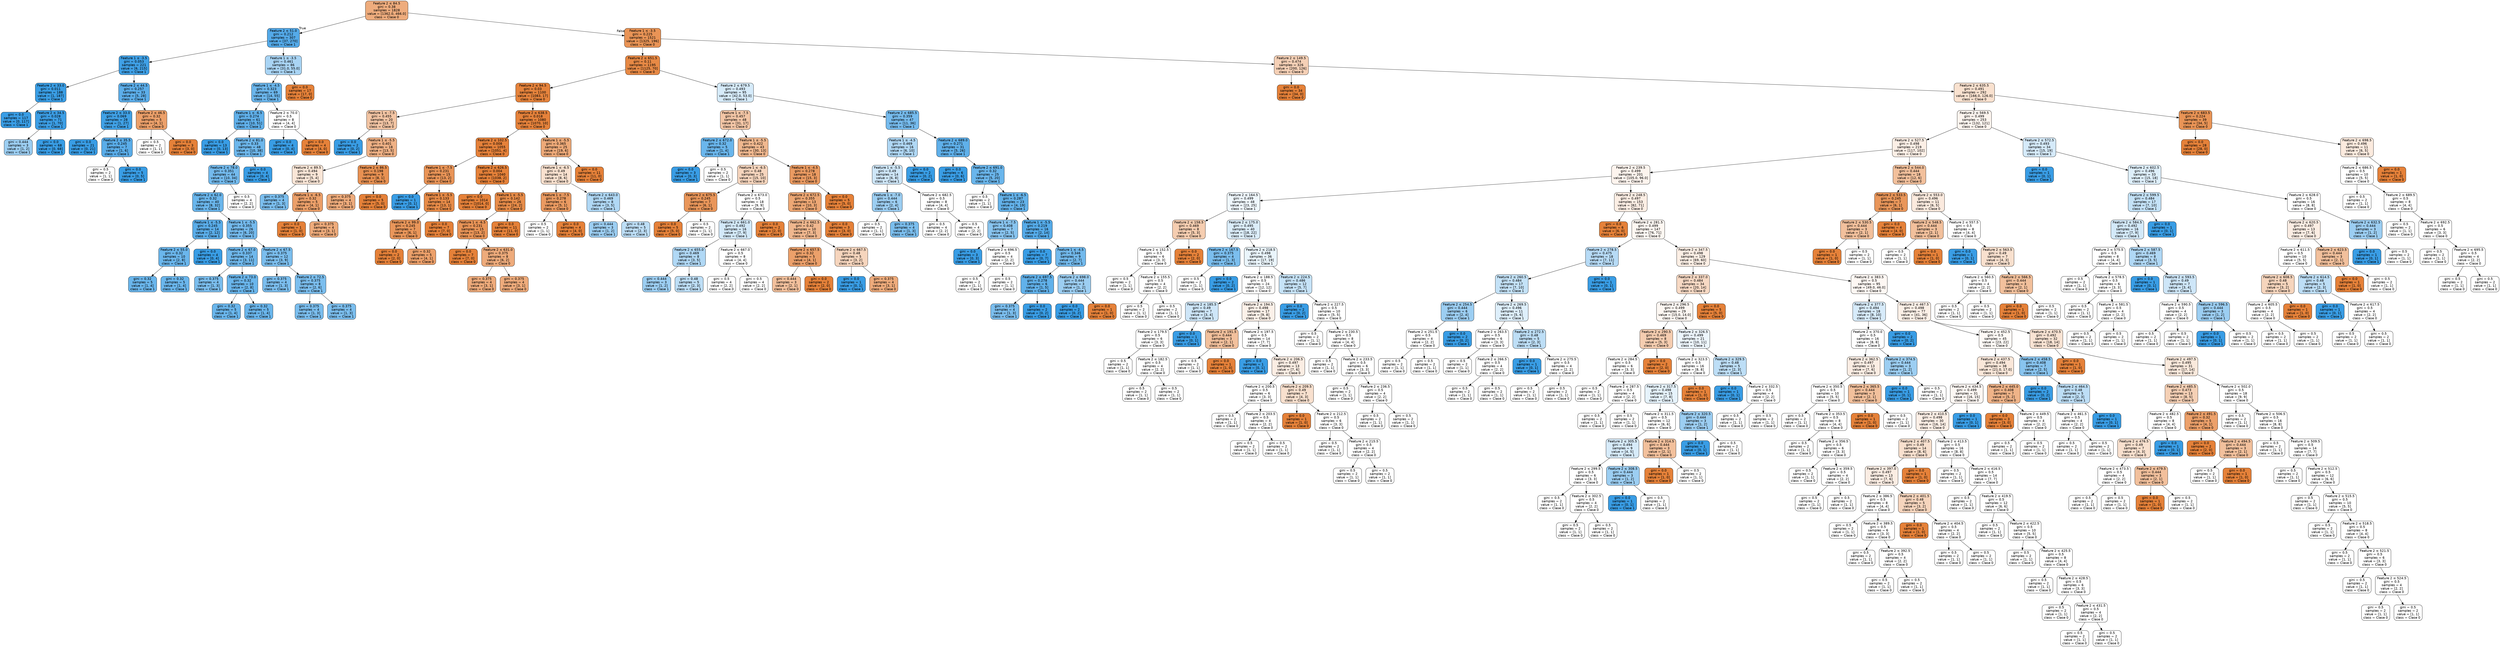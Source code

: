 digraph Tree {
node [shape=box, style="filled, rounded", color="black", fontname="helvetica"] ;
edge [fontname="helvetica"] ;
0 [label=<Feature 2 &le; 84.5<br/>gini = 0.38<br/>samples = 1828<br/>value = [1362.0, 466.0]<br/>class = Clase 0>, fillcolor="#eeac7d"] ;
1 [label=<Feature 2 &le; 51.0<br/>gini = 0.212<br/>samples = 307<br/>value = [37, 270]<br/>class = Clase 1>, fillcolor="#54aae9"] ;
0 -> 1 [labeldistance=2.5, labelangle=45, headlabel="True"] ;
2 [label=<Feature 1 &le; -3.5<br/>gini = 0.053<br/>samples = 221<br/>value = [6, 215]<br/>class = Clase 1>, fillcolor="#3fa0e6"] ;
1 -> 2 ;
3 [label=<Feature 2 &le; 33.0<br/>gini = 0.011<br/>samples = 188<br/>value = [1, 187]<br/>class = Clase 1>, fillcolor="#3a9ee5"] ;
2 -> 3 ;
4 [label=<gini = 0.0<br/>samples = 117<br/>value = [0, 117]<br/>class = Clase 1>, fillcolor="#399de5"] ;
3 -> 4 ;
5 [label=<Feature 2 &le; 34.5<br/>gini = 0.028<br/>samples = 71<br/>value = [1, 70]<br/>class = Clase 1>, fillcolor="#3c9ee5"] ;
3 -> 5 ;
6 [label=<gini = 0.444<br/>samples = 3<br/>value = [1, 2]<br/>class = Clase 1>, fillcolor="#9ccef2"] ;
5 -> 6 ;
7 [label=<gini = 0.0<br/>samples = 68<br/>value = [0, 68]<br/>class = Clase 1>, fillcolor="#399de5"] ;
5 -> 7 ;
8 [label=<Feature 2 &le; 44.5<br/>gini = 0.257<br/>samples = 33<br/>value = [5, 28]<br/>class = Clase 1>, fillcolor="#5caeea"] ;
2 -> 8 ;
9 [label=<Feature 2 &le; 33.0<br/>gini = 0.069<br/>samples = 28<br/>value = [1, 27]<br/>class = Clase 1>, fillcolor="#40a1e6"] ;
8 -> 9 ;
10 [label=<gini = 0.0<br/>samples = 21<br/>value = [0, 21]<br/>class = Clase 1>, fillcolor="#399de5"] ;
9 -> 10 ;
11 [label=<Feature 2 &le; 35.5<br/>gini = 0.245<br/>samples = 7<br/>value = [1, 6]<br/>class = Clase 1>, fillcolor="#5aade9"] ;
9 -> 11 ;
12 [label=<gini = 0.5<br/>samples = 2<br/>value = [1, 1]<br/>class = Clase 0>, fillcolor="#ffffff"] ;
11 -> 12 ;
13 [label=<gini = 0.0<br/>samples = 5<br/>value = [0, 5]<br/>class = Clase 1>, fillcolor="#399de5"] ;
11 -> 13 ;
14 [label=<Feature 2 &le; 46.5<br/>gini = 0.32<br/>samples = 5<br/>value = [4, 1]<br/>class = Clase 0>, fillcolor="#eca06a"] ;
8 -> 14 ;
15 [label=<gini = 0.5<br/>samples = 2<br/>value = [1, 1]<br/>class = Clase 0>, fillcolor="#ffffff"] ;
14 -> 15 ;
16 [label=<gini = 0.0<br/>samples = 3<br/>value = [3, 0]<br/>class = Clase 0>, fillcolor="#e58139"] ;
14 -> 16 ;
17 [label=<Feature 1 &le; -3.5<br/>gini = 0.461<br/>samples = 86<br/>value = [31.0, 55.0]<br/>class = Clase 1>, fillcolor="#a9d4f4"] ;
1 -> 17 ;
18 [label=<Feature 1 &le; -4.5<br/>gini = 0.323<br/>samples = 69<br/>value = [14, 55]<br/>class = Clase 1>, fillcolor="#6bb6ec"] ;
17 -> 18 ;
19 [label=<Feature 1 &le; -6.5<br/>gini = 0.274<br/>samples = 61<br/>value = [10, 51]<br/>class = Clase 1>, fillcolor="#60b0ea"] ;
18 -> 19 ;
20 [label=<gini = 0.0<br/>samples = 13<br/>value = [0, 13]<br/>class = Clase 1>, fillcolor="#399de5"] ;
19 -> 20 ;
21 [label=<Feature 2 &le; 81.0<br/>gini = 0.33<br/>samples = 48<br/>value = [10, 38]<br/>class = Clase 1>, fillcolor="#6db7ec"] ;
19 -> 21 ;
22 [label=<Feature 2 &le; 78.0<br/>gini = 0.351<br/>samples = 44<br/>value = [10, 34]<br/>class = Clase 1>, fillcolor="#73baed"] ;
21 -> 22 ;
23 [label=<Feature 2 &le; 62.0<br/>gini = 0.32<br/>samples = 40<br/>value = [8, 32]<br/>class = Clase 1>, fillcolor="#6ab6ec"] ;
22 -> 23 ;
24 [label=<Feature 1 &le; -5.5<br/>gini = 0.245<br/>samples = 14<br/>value = [2, 12]<br/>class = Clase 1>, fillcolor="#5aade9"] ;
23 -> 24 ;
25 [label=<Feature 2 &le; 55.0<br/>gini = 0.32<br/>samples = 10<br/>value = [2, 8]<br/>class = Clase 1>, fillcolor="#6ab6ec"] ;
24 -> 25 ;
26 [label=<gini = 0.32<br/>samples = 5<br/>value = [1, 4]<br/>class = Clase 1>, fillcolor="#6ab6ec"] ;
25 -> 26 ;
27 [label=<gini = 0.32<br/>samples = 5<br/>value = [1, 4]<br/>class = Clase 1>, fillcolor="#6ab6ec"] ;
25 -> 27 ;
28 [label=<gini = 0.0<br/>samples = 4<br/>value = [0, 4]<br/>class = Clase 1>, fillcolor="#399de5"] ;
24 -> 28 ;
29 [label=<Feature 1 &le; -5.5<br/>gini = 0.355<br/>samples = 26<br/>value = [6, 20]<br/>class = Clase 1>, fillcolor="#74baed"] ;
23 -> 29 ;
30 [label=<Feature 2 &le; 67.0<br/>gini = 0.337<br/>samples = 14<br/>value = [3, 11]<br/>class = Clase 1>, fillcolor="#6fb8ec"] ;
29 -> 30 ;
31 [label=<gini = 0.375<br/>samples = 4<br/>value = [1, 3]<br/>class = Clase 1>, fillcolor="#7bbeee"] ;
30 -> 31 ;
32 [label=<Feature 2 &le; 73.0<br/>gini = 0.32<br/>samples = 10<br/>value = [2, 8]<br/>class = Clase 1>, fillcolor="#6ab6ec"] ;
30 -> 32 ;
33 [label=<gini = 0.32<br/>samples = 5<br/>value = [1, 4]<br/>class = Clase 1>, fillcolor="#6ab6ec"] ;
32 -> 33 ;
34 [label=<gini = 0.32<br/>samples = 5<br/>value = [1, 4]<br/>class = Clase 1>, fillcolor="#6ab6ec"] ;
32 -> 34 ;
35 [label=<Feature 2 &le; 67.5<br/>gini = 0.375<br/>samples = 12<br/>value = [3, 9]<br/>class = Clase 1>, fillcolor="#7bbeee"] ;
29 -> 35 ;
36 [label=<gini = 0.375<br/>samples = 4<br/>value = [1, 3]<br/>class = Clase 1>, fillcolor="#7bbeee"] ;
35 -> 36 ;
37 [label=<Feature 2 &le; 72.5<br/>gini = 0.375<br/>samples = 8<br/>value = [2, 6]<br/>class = Clase 1>, fillcolor="#7bbeee"] ;
35 -> 37 ;
38 [label=<gini = 0.375<br/>samples = 4<br/>value = [1, 3]<br/>class = Clase 1>, fillcolor="#7bbeee"] ;
37 -> 38 ;
39 [label=<gini = 0.375<br/>samples = 4<br/>value = [1, 3]<br/>class = Clase 1>, fillcolor="#7bbeee"] ;
37 -> 39 ;
40 [label=<gini = 0.5<br/>samples = 4<br/>value = [2, 2]<br/>class = Clase 0>, fillcolor="#ffffff"] ;
22 -> 40 ;
41 [label=<gini = 0.0<br/>samples = 4<br/>value = [0, 4]<br/>class = Clase 1>, fillcolor="#399de5"] ;
21 -> 41 ;
42 [label=<Feature 2 &le; 70.0<br/>gini = 0.5<br/>samples = 8<br/>value = [4, 4]<br/>class = Clase 0>, fillcolor="#ffffff"] ;
18 -> 42 ;
43 [label=<gini = 0.0<br/>samples = 4<br/>value = [0, 4]<br/>class = Clase 1>, fillcolor="#399de5"] ;
42 -> 43 ;
44 [label=<gini = 0.0<br/>samples = 4<br/>value = [4, 0]<br/>class = Clase 0>, fillcolor="#e58139"] ;
42 -> 44 ;
45 [label=<gini = 0.0<br/>samples = 17<br/>value = [17, 0]<br/>class = Clase 0>, fillcolor="#e58139"] ;
17 -> 45 ;
46 [label=<Feature 1 &le; -3.5<br/>gini = 0.225<br/>samples = 1521<br/>value = [1325, 196]<br/>class = Clase 0>, fillcolor="#e99456"] ;
0 -> 46 [labeldistance=2.5, labelangle=-45, headlabel="False"] ;
47 [label=<Feature 2 &le; 651.5<br/>gini = 0.11<br/>samples = 1195<br/>value = [1125, 70]<br/>class = Clase 0>, fillcolor="#e78945"] ;
46 -> 47 ;
48 [label=<Feature 2 &le; 94.5<br/>gini = 0.03<br/>samples = 1100<br/>value = [1083, 17]<br/>class = Clase 0>, fillcolor="#e5833c"] ;
47 -> 48 ;
49 [label=<Feature 1 &le; -7.5<br/>gini = 0.455<br/>samples = 20<br/>value = [13, 7]<br/>class = Clase 0>, fillcolor="#f3c5a4"] ;
48 -> 49 ;
50 [label=<gini = 0.0<br/>samples = 2<br/>value = [0, 2]<br/>class = Clase 1>, fillcolor="#399de5"] ;
49 -> 50 ;
51 [label=<Feature 1 &le; -5.5<br/>gini = 0.401<br/>samples = 18<br/>value = [13, 5]<br/>class = Clase 0>, fillcolor="#efb185"] ;
49 -> 51 ;
52 [label=<Feature 2 &le; 89.5<br/>gini = 0.494<br/>samples = 9<br/>value = [5, 4]<br/>class = Clase 0>, fillcolor="#fae6d7"] ;
51 -> 52 ;
53 [label=<gini = 0.375<br/>samples = 4<br/>value = [1, 3]<br/>class = Clase 1>, fillcolor="#7bbeee"] ;
52 -> 53 ;
54 [label=<Feature 1 &le; -6.5<br/>gini = 0.32<br/>samples = 5<br/>value = [4, 1]<br/>class = Clase 0>, fillcolor="#eca06a"] ;
52 -> 54 ;
55 [label=<gini = 0.0<br/>samples = 1<br/>value = [1, 0]<br/>class = Clase 0>, fillcolor="#e58139"] ;
54 -> 55 ;
56 [label=<gini = 0.375<br/>samples = 4<br/>value = [3, 1]<br/>class = Clase 0>, fillcolor="#eeab7b"] ;
54 -> 56 ;
57 [label=<Feature 2 &le; 86.5<br/>gini = 0.198<br/>samples = 9<br/>value = [8, 1]<br/>class = Clase 0>, fillcolor="#e89152"] ;
51 -> 57 ;
58 [label=<gini = 0.375<br/>samples = 4<br/>value = [3, 1]<br/>class = Clase 0>, fillcolor="#eeab7b"] ;
57 -> 58 ;
59 [label=<gini = 0.0<br/>samples = 5<br/>value = [5, 0]<br/>class = Clase 0>, fillcolor="#e58139"] ;
57 -> 59 ;
60 [label=<Feature 2 &le; 638.5<br/>gini = 0.018<br/>samples = 1080<br/>value = [1070, 10]<br/>class = Clase 0>, fillcolor="#e5823b"] ;
48 -> 60 ;
61 [label=<Feature 2 &le; 102.5<br/>gini = 0.008<br/>samples = 1055<br/>value = [1051, 4]<br/>class = Clase 0>, fillcolor="#e5813a"] ;
60 -> 61 ;
62 [label=<Feature 1 &le; -7.5<br/>gini = 0.231<br/>samples = 15<br/>value = [13, 2]<br/>class = Clase 0>, fillcolor="#e99457"] ;
61 -> 62 ;
63 [label=<gini = 0.0<br/>samples = 1<br/>value = [0, 1]<br/>class = Clase 1>, fillcolor="#399de5"] ;
62 -> 63 ;
64 [label=<Feature 1 &le; -5.5<br/>gini = 0.133<br/>samples = 14<br/>value = [13, 1]<br/>class = Clase 0>, fillcolor="#e78b48"] ;
62 -> 64 ;
65 [label=<Feature 2 &le; 99.0<br/>gini = 0.245<br/>samples = 7<br/>value = [6, 1]<br/>class = Clase 0>, fillcolor="#e9965a"] ;
64 -> 65 ;
66 [label=<gini = 0.0<br/>samples = 2<br/>value = [2, 0]<br/>class = Clase 0>, fillcolor="#e58139"] ;
65 -> 66 ;
67 [label=<gini = 0.32<br/>samples = 5<br/>value = [4, 1]<br/>class = Clase 0>, fillcolor="#eca06a"] ;
65 -> 67 ;
68 [label=<gini = 0.0<br/>samples = 7<br/>value = [7, 0]<br/>class = Clase 0>, fillcolor="#e58139"] ;
64 -> 68 ;
69 [label=<Feature 2 &le; 626.5<br/>gini = 0.004<br/>samples = 1040<br/>value = [1038, 2]<br/>class = Clase 0>, fillcolor="#e58139"] ;
61 -> 69 ;
70 [label=<gini = 0.0<br/>samples = 1014<br/>value = [1014, 0]<br/>class = Clase 0>, fillcolor="#e58139"] ;
69 -> 70 ;
71 [label=<Feature 1 &le; -5.5<br/>gini = 0.142<br/>samples = 26<br/>value = [24, 2]<br/>class = Clase 0>, fillcolor="#e78c49"] ;
69 -> 71 ;
72 [label=<Feature 1 &le; -6.5<br/>gini = 0.231<br/>samples = 15<br/>value = [13, 2]<br/>class = Clase 0>, fillcolor="#e99457"] ;
71 -> 72 ;
73 [label=<gini = 0.0<br/>samples = 7<br/>value = [7, 0]<br/>class = Clase 0>, fillcolor="#e58139"] ;
72 -> 73 ;
74 [label=<Feature 2 &le; 631.0<br/>gini = 0.375<br/>samples = 8<br/>value = [6, 2]<br/>class = Clase 0>, fillcolor="#eeab7b"] ;
72 -> 74 ;
75 [label=<gini = 0.375<br/>samples = 4<br/>value = [3, 1]<br/>class = Clase 0>, fillcolor="#eeab7b"] ;
74 -> 75 ;
76 [label=<gini = 0.375<br/>samples = 4<br/>value = [3, 1]<br/>class = Clase 0>, fillcolor="#eeab7b"] ;
74 -> 76 ;
77 [label=<gini = 0.0<br/>samples = 11<br/>value = [11, 0]<br/>class = Clase 0>, fillcolor="#e58139"] ;
71 -> 77 ;
78 [label=<Feature 1 &le; -5.5<br/>gini = 0.365<br/>samples = 25<br/>value = [19, 6]<br/>class = Clase 0>, fillcolor="#eda978"] ;
60 -> 78 ;
79 [label=<Feature 1 &le; -6.5<br/>gini = 0.49<br/>samples = 14<br/>value = [8, 6]<br/>class = Clase 0>, fillcolor="#f8e0ce"] ;
78 -> 79 ;
80 [label=<Feature 1 &le; -7.5<br/>gini = 0.278<br/>samples = 6<br/>value = [5, 1]<br/>class = Clase 0>, fillcolor="#ea9a61"] ;
79 -> 80 ;
81 [label=<gini = 0.5<br/>samples = 2<br/>value = [1, 1]<br/>class = Clase 0>, fillcolor="#ffffff"] ;
80 -> 81 ;
82 [label=<gini = 0.0<br/>samples = 4<br/>value = [4, 0]<br/>class = Clase 0>, fillcolor="#e58139"] ;
80 -> 82 ;
83 [label=<Feature 2 &le; 643.0<br/>gini = 0.469<br/>samples = 8<br/>value = [3, 5]<br/>class = Clase 1>, fillcolor="#b0d8f5"] ;
79 -> 83 ;
84 [label=<gini = 0.444<br/>samples = 3<br/>value = [1, 2]<br/>class = Clase 1>, fillcolor="#9ccef2"] ;
83 -> 84 ;
85 [label=<gini = 0.48<br/>samples = 5<br/>value = [2, 3]<br/>class = Clase 1>, fillcolor="#bddef6"] ;
83 -> 85 ;
86 [label=<gini = 0.0<br/>samples = 11<br/>value = [11, 0]<br/>class = Clase 0>, fillcolor="#e58139"] ;
78 -> 86 ;
87 [label=<Feature 2 &le; 679.5<br/>gini = 0.493<br/>samples = 95<br/>value = [42.0, 53.0]<br/>class = Clase 1>, fillcolor="#d6ebfa"] ;
47 -> 87 ;
88 [label=<Feature 1 &le; -7.5<br/>gini = 0.457<br/>samples = 48<br/>value = [31, 17]<br/>class = Clase 0>, fillcolor="#f3c6a6"] ;
87 -> 88 ;
89 [label=<Feature 2 &le; 672.0<br/>gini = 0.32<br/>samples = 5<br/>value = [1, 4]<br/>class = Clase 1>, fillcolor="#6ab6ec"] ;
88 -> 89 ;
90 [label=<gini = 0.0<br/>samples = 3<br/>value = [0, 3]<br/>class = Clase 1>, fillcolor="#399de5"] ;
89 -> 90 ;
91 [label=<gini = 0.5<br/>samples = 2<br/>value = [1, 1]<br/>class = Clase 0>, fillcolor="#ffffff"] ;
89 -> 91 ;
92 [label=<Feature 1 &le; -5.5<br/>gini = 0.422<br/>samples = 43<br/>value = [30, 13]<br/>class = Clase 0>, fillcolor="#f0b88f"] ;
88 -> 92 ;
93 [label=<Feature 1 &le; -6.5<br/>gini = 0.48<br/>samples = 25<br/>value = [15, 10]<br/>class = Clase 0>, fillcolor="#f6d5bd"] ;
92 -> 93 ;
94 [label=<Feature 2 &le; 675.5<br/>gini = 0.245<br/>samples = 7<br/>value = [6, 1]<br/>class = Clase 0>, fillcolor="#e9965a"] ;
93 -> 94 ;
95 [label=<gini = 0.0<br/>samples = 5<br/>value = [5, 0]<br/>class = Clase 0>, fillcolor="#e58139"] ;
94 -> 95 ;
96 [label=<gini = 0.5<br/>samples = 2<br/>value = [1, 1]<br/>class = Clase 0>, fillcolor="#ffffff"] ;
94 -> 96 ;
97 [label=<Feature 2 &le; 673.0<br/>gini = 0.5<br/>samples = 18<br/>value = [9, 9]<br/>class = Clase 0>, fillcolor="#ffffff"] ;
93 -> 97 ;
98 [label=<Feature 2 &le; 661.0<br/>gini = 0.492<br/>samples = 16<br/>value = [7, 9]<br/>class = Clase 1>, fillcolor="#d3e9f9"] ;
97 -> 98 ;
99 [label=<Feature 2 &le; 655.0<br/>gini = 0.469<br/>samples = 8<br/>value = [3, 5]<br/>class = Clase 1>, fillcolor="#b0d8f5"] ;
98 -> 99 ;
100 [label=<gini = 0.444<br/>samples = 3<br/>value = [1, 2]<br/>class = Clase 1>, fillcolor="#9ccef2"] ;
99 -> 100 ;
101 [label=<gini = 0.48<br/>samples = 5<br/>value = [2, 3]<br/>class = Clase 1>, fillcolor="#bddef6"] ;
99 -> 101 ;
102 [label=<Feature 2 &le; 667.0<br/>gini = 0.5<br/>samples = 8<br/>value = [4, 4]<br/>class = Clase 0>, fillcolor="#ffffff"] ;
98 -> 102 ;
103 [label=<gini = 0.5<br/>samples = 4<br/>value = [2, 2]<br/>class = Clase 0>, fillcolor="#ffffff"] ;
102 -> 103 ;
104 [label=<gini = 0.5<br/>samples = 4<br/>value = [2, 2]<br/>class = Clase 0>, fillcolor="#ffffff"] ;
102 -> 104 ;
105 [label=<gini = 0.0<br/>samples = 2<br/>value = [2, 0]<br/>class = Clase 0>, fillcolor="#e58139"] ;
97 -> 105 ;
106 [label=<Feature 1 &le; -4.5<br/>gini = 0.278<br/>samples = 18<br/>value = [15, 3]<br/>class = Clase 0>, fillcolor="#ea9a61"] ;
92 -> 106 ;
107 [label=<Feature 2 &le; 672.5<br/>gini = 0.355<br/>samples = 13<br/>value = [10, 3]<br/>class = Clase 0>, fillcolor="#eda774"] ;
106 -> 107 ;
108 [label=<Feature 2 &le; 662.5<br/>gini = 0.42<br/>samples = 10<br/>value = [7, 3]<br/>class = Clase 0>, fillcolor="#f0b78e"] ;
107 -> 108 ;
109 [label=<Feature 2 &le; 657.5<br/>gini = 0.32<br/>samples = 5<br/>value = [4, 1]<br/>class = Clase 0>, fillcolor="#eca06a"] ;
108 -> 109 ;
110 [label=<gini = 0.444<br/>samples = 3<br/>value = [2, 1]<br/>class = Clase 0>, fillcolor="#f2c09c"] ;
109 -> 110 ;
111 [label=<gini = 0.0<br/>samples = 2<br/>value = [2, 0]<br/>class = Clase 0>, fillcolor="#e58139"] ;
109 -> 111 ;
112 [label=<Feature 2 &le; 667.5<br/>gini = 0.48<br/>samples = 5<br/>value = [3, 2]<br/>class = Clase 0>, fillcolor="#f6d5bd"] ;
108 -> 112 ;
113 [label=<gini = 0.0<br/>samples = 1<br/>value = [0, 1]<br/>class = Clase 1>, fillcolor="#399de5"] ;
112 -> 113 ;
114 [label=<gini = 0.375<br/>samples = 4<br/>value = [3, 1]<br/>class = Clase 0>, fillcolor="#eeab7b"] ;
112 -> 114 ;
115 [label=<gini = 0.0<br/>samples = 3<br/>value = [3, 0]<br/>class = Clase 0>, fillcolor="#e58139"] ;
107 -> 115 ;
116 [label=<gini = 0.0<br/>samples = 5<br/>value = [5, 0]<br/>class = Clase 0>, fillcolor="#e58139"] ;
106 -> 116 ;
117 [label=<Feature 2 &le; 685.5<br/>gini = 0.359<br/>samples = 47<br/>value = [11, 36]<br/>class = Clase 1>, fillcolor="#76bbed"] ;
87 -> 117 ;
118 [label=<Feature 1 &le; -4.5<br/>gini = 0.469<br/>samples = 16<br/>value = [6, 10]<br/>class = Clase 1>, fillcolor="#b0d8f5"] ;
117 -> 118 ;
119 [label=<Feature 1 &le; -5.5<br/>gini = 0.49<br/>samples = 14<br/>value = [6, 8]<br/>class = Clase 1>, fillcolor="#cee6f8"] ;
118 -> 119 ;
120 [label=<Feature 1 &le; -7.0<br/>gini = 0.444<br/>samples = 6<br/>value = [2, 4]<br/>class = Clase 1>, fillcolor="#9ccef2"] ;
119 -> 120 ;
121 [label=<gini = 0.5<br/>samples = 2<br/>value = [1, 1]<br/>class = Clase 0>, fillcolor="#ffffff"] ;
120 -> 121 ;
122 [label=<gini = 0.375<br/>samples = 4<br/>value = [1, 3]<br/>class = Clase 1>, fillcolor="#7bbeee"] ;
120 -> 122 ;
123 [label=<Feature 2 &le; 682.5<br/>gini = 0.5<br/>samples = 8<br/>value = [4, 4]<br/>class = Clase 0>, fillcolor="#ffffff"] ;
119 -> 123 ;
124 [label=<gini = 0.5<br/>samples = 4<br/>value = [2, 2]<br/>class = Clase 0>, fillcolor="#ffffff"] ;
123 -> 124 ;
125 [label=<gini = 0.5<br/>samples = 4<br/>value = [2, 2]<br/>class = Clase 0>, fillcolor="#ffffff"] ;
123 -> 125 ;
126 [label=<gini = 0.0<br/>samples = 2<br/>value = [0, 2]<br/>class = Clase 1>, fillcolor="#399de5"] ;
118 -> 126 ;
127 [label=<Feature 2 &le; 689.0<br/>gini = 0.271<br/>samples = 31<br/>value = [5, 26]<br/>class = Clase 1>, fillcolor="#5fb0ea"] ;
117 -> 127 ;
128 [label=<gini = 0.0<br/>samples = 6<br/>value = [0, 6]<br/>class = Clase 1>, fillcolor="#399de5"] ;
127 -> 128 ;
129 [label=<Feature 2 &le; 691.0<br/>gini = 0.32<br/>samples = 25<br/>value = [5, 20]<br/>class = Clase 1>, fillcolor="#6ab6ec"] ;
127 -> 129 ;
130 [label=<gini = 0.5<br/>samples = 2<br/>value = [1, 1]<br/>class = Clase 0>, fillcolor="#ffffff"] ;
129 -> 130 ;
131 [label=<Feature 1 &le; -6.5<br/>gini = 0.287<br/>samples = 23<br/>value = [4, 19]<br/>class = Clase 1>, fillcolor="#63b2ea"] ;
129 -> 131 ;
132 [label=<Feature 1 &le; -7.5<br/>gini = 0.408<br/>samples = 7<br/>value = [2, 5]<br/>class = Clase 1>, fillcolor="#88c4ef"] ;
131 -> 132 ;
133 [label=<gini = 0.0<br/>samples = 3<br/>value = [0, 3]<br/>class = Clase 1>, fillcolor="#399de5"] ;
132 -> 133 ;
134 [label=<Feature 2 &le; 696.5<br/>gini = 0.5<br/>samples = 4<br/>value = [2, 2]<br/>class = Clase 0>, fillcolor="#ffffff"] ;
132 -> 134 ;
135 [label=<gini = 0.5<br/>samples = 2<br/>value = [1, 1]<br/>class = Clase 0>, fillcolor="#ffffff"] ;
134 -> 135 ;
136 [label=<gini = 0.5<br/>samples = 2<br/>value = [1, 1]<br/>class = Clase 0>, fillcolor="#ffffff"] ;
134 -> 136 ;
137 [label=<Feature 1 &le; -5.5<br/>gini = 0.219<br/>samples = 16<br/>value = [2, 14]<br/>class = Clase 1>, fillcolor="#55abe9"] ;
131 -> 137 ;
138 [label=<gini = 0.0<br/>samples = 7<br/>value = [0, 7]<br/>class = Clase 1>, fillcolor="#399de5"] ;
137 -> 138 ;
139 [label=<Feature 1 &le; -4.5<br/>gini = 0.346<br/>samples = 9<br/>value = [2, 7]<br/>class = Clase 1>, fillcolor="#72b9ec"] ;
137 -> 139 ;
140 [label=<Feature 2 &le; 697.5<br/>gini = 0.278<br/>samples = 6<br/>value = [1, 5]<br/>class = Clase 1>, fillcolor="#61b1ea"] ;
139 -> 140 ;
141 [label=<gini = 0.375<br/>samples = 4<br/>value = [1, 3]<br/>class = Clase 1>, fillcolor="#7bbeee"] ;
140 -> 141 ;
142 [label=<gini = 0.0<br/>samples = 2<br/>value = [0, 2]<br/>class = Clase 1>, fillcolor="#399de5"] ;
140 -> 142 ;
143 [label=<Feature 2 &le; 698.0<br/>gini = 0.444<br/>samples = 3<br/>value = [1, 2]<br/>class = Clase 1>, fillcolor="#9ccef2"] ;
139 -> 143 ;
144 [label=<gini = 0.0<br/>samples = 2<br/>value = [0, 2]<br/>class = Clase 1>, fillcolor="#399de5"] ;
143 -> 144 ;
145 [label=<gini = 0.0<br/>samples = 1<br/>value = [1, 0]<br/>class = Clase 0>, fillcolor="#e58139"] ;
143 -> 145 ;
146 [label=<Feature 2 &le; 149.5<br/>gini = 0.474<br/>samples = 326<br/>value = [200, 126]<br/>class = Clase 0>, fillcolor="#f5d0b6"] ;
46 -> 146 ;
147 [label=<gini = 0.0<br/>samples = 34<br/>value = [34, 0]<br/>class = Clase 0>, fillcolor="#e58139"] ;
146 -> 147 ;
148 [label=<Feature 2 &le; 635.5<br/>gini = 0.491<br/>samples = 292<br/>value = [166.0, 126.0]<br/>class = Clase 0>, fillcolor="#f9e1cf"] ;
146 -> 148 ;
149 [label=<Feature 2 &le; 569.5<br/>gini = 0.499<br/>samples = 253<br/>value = [132, 121]<br/>class = Clase 0>, fillcolor="#fdf5ef"] ;
148 -> 149 ;
150 [label=<Feature 2 &le; 527.5<br/>gini = 0.498<br/>samples = 219<br/>value = [117, 102]<br/>class = Clase 0>, fillcolor="#fcefe6"] ;
149 -> 150 ;
151 [label=<Feature 2 &le; 239.5<br/>gini = 0.499<br/>samples = 201<br/>value = [105.0, 96.0]<br/>class = Clase 0>, fillcolor="#fdf4ee"] ;
150 -> 151 ;
152 [label=<Feature 2 &le; 164.5<br/>gini = 0.499<br/>samples = 48<br/>value = [23, 25]<br/>class = Clase 1>, fillcolor="#eff7fd"] ;
151 -> 152 ;
153 [label=<Feature 2 &le; 158.5<br/>gini = 0.469<br/>samples = 8<br/>value = [5, 3]<br/>class = Clase 0>, fillcolor="#f5cdb0"] ;
152 -> 153 ;
154 [label=<Feature 2 &le; 152.5<br/>gini = 0.5<br/>samples = 6<br/>value = [3, 3]<br/>class = Clase 0>, fillcolor="#ffffff"] ;
153 -> 154 ;
155 [label=<gini = 0.5<br/>samples = 2<br/>value = [1, 1]<br/>class = Clase 0>, fillcolor="#ffffff"] ;
154 -> 155 ;
156 [label=<Feature 2 &le; 155.5<br/>gini = 0.5<br/>samples = 4<br/>value = [2, 2]<br/>class = Clase 0>, fillcolor="#ffffff"] ;
154 -> 156 ;
157 [label=<gini = 0.5<br/>samples = 2<br/>value = [1, 1]<br/>class = Clase 0>, fillcolor="#ffffff"] ;
156 -> 157 ;
158 [label=<gini = 0.5<br/>samples = 2<br/>value = [1, 1]<br/>class = Clase 0>, fillcolor="#ffffff"] ;
156 -> 158 ;
159 [label=<gini = 0.0<br/>samples = 2<br/>value = [2, 0]<br/>class = Clase 0>, fillcolor="#e58139"] ;
153 -> 159 ;
160 [label=<Feature 2 &le; 175.0<br/>gini = 0.495<br/>samples = 40<br/>value = [18, 22]<br/>class = Clase 1>, fillcolor="#dbedfa"] ;
152 -> 160 ;
161 [label=<Feature 2 &le; 167.5<br/>gini = 0.375<br/>samples = 4<br/>value = [1, 3]<br/>class = Clase 1>, fillcolor="#7bbeee"] ;
160 -> 161 ;
162 [label=<gini = 0.5<br/>samples = 2<br/>value = [1, 1]<br/>class = Clase 0>, fillcolor="#ffffff"] ;
161 -> 162 ;
163 [label=<gini = 0.0<br/>samples = 2<br/>value = [0, 2]<br/>class = Clase 1>, fillcolor="#399de5"] ;
161 -> 163 ;
164 [label=<Feature 2 &le; 218.5<br/>gini = 0.498<br/>samples = 36<br/>value = [17, 19]<br/>class = Clase 1>, fillcolor="#eaf5fc"] ;
160 -> 164 ;
165 [label=<Feature 2 &le; 188.5<br/>gini = 0.5<br/>samples = 24<br/>value = [12, 12]<br/>class = Clase 0>, fillcolor="#ffffff"] ;
164 -> 165 ;
166 [label=<Feature 2 &le; 185.5<br/>gini = 0.49<br/>samples = 7<br/>value = [3, 4]<br/>class = Clase 1>, fillcolor="#cee6f8"] ;
165 -> 166 ;
167 [label=<Feature 2 &le; 179.5<br/>gini = 0.5<br/>samples = 6<br/>value = [3, 3]<br/>class = Clase 0>, fillcolor="#ffffff"] ;
166 -> 167 ;
168 [label=<gini = 0.5<br/>samples = 2<br/>value = [1, 1]<br/>class = Clase 0>, fillcolor="#ffffff"] ;
167 -> 168 ;
169 [label=<Feature 2 &le; 182.5<br/>gini = 0.5<br/>samples = 4<br/>value = [2, 2]<br/>class = Clase 0>, fillcolor="#ffffff"] ;
167 -> 169 ;
170 [label=<gini = 0.5<br/>samples = 2<br/>value = [1, 1]<br/>class = Clase 0>, fillcolor="#ffffff"] ;
169 -> 170 ;
171 [label=<gini = 0.5<br/>samples = 2<br/>value = [1, 1]<br/>class = Clase 0>, fillcolor="#ffffff"] ;
169 -> 171 ;
172 [label=<gini = 0.0<br/>samples = 1<br/>value = [0, 1]<br/>class = Clase 1>, fillcolor="#399de5"] ;
166 -> 172 ;
173 [label=<Feature 2 &le; 194.5<br/>gini = 0.498<br/>samples = 17<br/>value = [9, 8]<br/>class = Clase 0>, fillcolor="#fcf1e9"] ;
165 -> 173 ;
174 [label=<Feature 2 &le; 191.5<br/>gini = 0.444<br/>samples = 3<br/>value = [2, 1]<br/>class = Clase 0>, fillcolor="#f2c09c"] ;
173 -> 174 ;
175 [label=<gini = 0.5<br/>samples = 2<br/>value = [1, 1]<br/>class = Clase 0>, fillcolor="#ffffff"] ;
174 -> 175 ;
176 [label=<gini = 0.0<br/>samples = 1<br/>value = [1, 0]<br/>class = Clase 0>, fillcolor="#e58139"] ;
174 -> 176 ;
177 [label=<Feature 2 &le; 197.5<br/>gini = 0.5<br/>samples = 14<br/>value = [7, 7]<br/>class = Clase 0>, fillcolor="#ffffff"] ;
173 -> 177 ;
178 [label=<gini = 0.0<br/>samples = 1<br/>value = [0, 1]<br/>class = Clase 1>, fillcolor="#399de5"] ;
177 -> 178 ;
179 [label=<Feature 2 &le; 206.5<br/>gini = 0.497<br/>samples = 13<br/>value = [7, 6]<br/>class = Clase 0>, fillcolor="#fbede3"] ;
177 -> 179 ;
180 [label=<Feature 2 &le; 200.5<br/>gini = 0.5<br/>samples = 6<br/>value = [3, 3]<br/>class = Clase 0>, fillcolor="#ffffff"] ;
179 -> 180 ;
181 [label=<gini = 0.5<br/>samples = 2<br/>value = [1, 1]<br/>class = Clase 0>, fillcolor="#ffffff"] ;
180 -> 181 ;
182 [label=<Feature 2 &le; 203.5<br/>gini = 0.5<br/>samples = 4<br/>value = [2, 2]<br/>class = Clase 0>, fillcolor="#ffffff"] ;
180 -> 182 ;
183 [label=<gini = 0.5<br/>samples = 2<br/>value = [1, 1]<br/>class = Clase 0>, fillcolor="#ffffff"] ;
182 -> 183 ;
184 [label=<gini = 0.5<br/>samples = 2<br/>value = [1, 1]<br/>class = Clase 0>, fillcolor="#ffffff"] ;
182 -> 184 ;
185 [label=<Feature 2 &le; 209.5<br/>gini = 0.49<br/>samples = 7<br/>value = [4, 3]<br/>class = Clase 0>, fillcolor="#f8e0ce"] ;
179 -> 185 ;
186 [label=<gini = 0.0<br/>samples = 1<br/>value = [1, 0]<br/>class = Clase 0>, fillcolor="#e58139"] ;
185 -> 186 ;
187 [label=<Feature 2 &le; 212.5<br/>gini = 0.5<br/>samples = 6<br/>value = [3, 3]<br/>class = Clase 0>, fillcolor="#ffffff"] ;
185 -> 187 ;
188 [label=<gini = 0.5<br/>samples = 2<br/>value = [1, 1]<br/>class = Clase 0>, fillcolor="#ffffff"] ;
187 -> 188 ;
189 [label=<Feature 2 &le; 215.5<br/>gini = 0.5<br/>samples = 4<br/>value = [2, 2]<br/>class = Clase 0>, fillcolor="#ffffff"] ;
187 -> 189 ;
190 [label=<gini = 0.5<br/>samples = 2<br/>value = [1, 1]<br/>class = Clase 0>, fillcolor="#ffffff"] ;
189 -> 190 ;
191 [label=<gini = 0.5<br/>samples = 2<br/>value = [1, 1]<br/>class = Clase 0>, fillcolor="#ffffff"] ;
189 -> 191 ;
192 [label=<Feature 2 &le; 224.5<br/>gini = 0.486<br/>samples = 12<br/>value = [5, 7]<br/>class = Clase 1>, fillcolor="#c6e3f8"] ;
164 -> 192 ;
193 [label=<gini = 0.0<br/>samples = 2<br/>value = [0, 2]<br/>class = Clase 1>, fillcolor="#399de5"] ;
192 -> 193 ;
194 [label=<Feature 2 &le; 227.5<br/>gini = 0.5<br/>samples = 10<br/>value = [5, 5]<br/>class = Clase 0>, fillcolor="#ffffff"] ;
192 -> 194 ;
195 [label=<gini = 0.5<br/>samples = 2<br/>value = [1, 1]<br/>class = Clase 0>, fillcolor="#ffffff"] ;
194 -> 195 ;
196 [label=<Feature 2 &le; 230.5<br/>gini = 0.5<br/>samples = 8<br/>value = [4, 4]<br/>class = Clase 0>, fillcolor="#ffffff"] ;
194 -> 196 ;
197 [label=<gini = 0.5<br/>samples = 2<br/>value = [1, 1]<br/>class = Clase 0>, fillcolor="#ffffff"] ;
196 -> 197 ;
198 [label=<Feature 2 &le; 233.5<br/>gini = 0.5<br/>samples = 6<br/>value = [3, 3]<br/>class = Clase 0>, fillcolor="#ffffff"] ;
196 -> 198 ;
199 [label=<gini = 0.5<br/>samples = 2<br/>value = [1, 1]<br/>class = Clase 0>, fillcolor="#ffffff"] ;
198 -> 199 ;
200 [label=<Feature 2 &le; 236.5<br/>gini = 0.5<br/>samples = 4<br/>value = [2, 2]<br/>class = Clase 0>, fillcolor="#ffffff"] ;
198 -> 200 ;
201 [label=<gini = 0.5<br/>samples = 2<br/>value = [1, 1]<br/>class = Clase 0>, fillcolor="#ffffff"] ;
200 -> 201 ;
202 [label=<gini = 0.5<br/>samples = 2<br/>value = [1, 1]<br/>class = Clase 0>, fillcolor="#ffffff"] ;
200 -> 202 ;
203 [label=<Feature 2 &le; 248.5<br/>gini = 0.497<br/>samples = 153<br/>value = [82, 71]<br/>class = Clase 0>, fillcolor="#fceee4"] ;
151 -> 203 ;
204 [label=<gini = 0.0<br/>samples = 6<br/>value = [6, 0]<br/>class = Clase 0>, fillcolor="#e58139"] ;
203 -> 204 ;
205 [label=<Feature 2 &le; 281.5<br/>gini = 0.499<br/>samples = 147<br/>value = [76, 71]<br/>class = Clase 0>, fillcolor="#fdf7f2"] ;
203 -> 205 ;
206 [label=<Feature 2 &le; 278.5<br/>gini = 0.475<br/>samples = 18<br/>value = [7, 11]<br/>class = Clase 1>, fillcolor="#b7dbf6"] ;
205 -> 206 ;
207 [label=<Feature 2 &le; 260.5<br/>gini = 0.484<br/>samples = 17<br/>value = [7, 10]<br/>class = Clase 1>, fillcolor="#c4e2f7"] ;
206 -> 207 ;
208 [label=<Feature 2 &le; 254.5<br/>gini = 0.444<br/>samples = 6<br/>value = [2, 4]<br/>class = Clase 1>, fillcolor="#9ccef2"] ;
207 -> 208 ;
209 [label=<Feature 2 &le; 251.5<br/>gini = 0.5<br/>samples = 4<br/>value = [2, 2]<br/>class = Clase 0>, fillcolor="#ffffff"] ;
208 -> 209 ;
210 [label=<gini = 0.5<br/>samples = 2<br/>value = [1, 1]<br/>class = Clase 0>, fillcolor="#ffffff"] ;
209 -> 210 ;
211 [label=<gini = 0.5<br/>samples = 2<br/>value = [1, 1]<br/>class = Clase 0>, fillcolor="#ffffff"] ;
209 -> 211 ;
212 [label=<gini = 0.0<br/>samples = 2<br/>value = [0, 2]<br/>class = Clase 1>, fillcolor="#399de5"] ;
208 -> 212 ;
213 [label=<Feature 2 &le; 269.5<br/>gini = 0.496<br/>samples = 11<br/>value = [5, 6]<br/>class = Clase 1>, fillcolor="#deeffb"] ;
207 -> 213 ;
214 [label=<Feature 2 &le; 263.5<br/>gini = 0.5<br/>samples = 6<br/>value = [3, 3]<br/>class = Clase 0>, fillcolor="#ffffff"] ;
213 -> 214 ;
215 [label=<gini = 0.5<br/>samples = 2<br/>value = [1, 1]<br/>class = Clase 0>, fillcolor="#ffffff"] ;
214 -> 215 ;
216 [label=<Feature 2 &le; 266.5<br/>gini = 0.5<br/>samples = 4<br/>value = [2, 2]<br/>class = Clase 0>, fillcolor="#ffffff"] ;
214 -> 216 ;
217 [label=<gini = 0.5<br/>samples = 2<br/>value = [1, 1]<br/>class = Clase 0>, fillcolor="#ffffff"] ;
216 -> 217 ;
218 [label=<gini = 0.5<br/>samples = 2<br/>value = [1, 1]<br/>class = Clase 0>, fillcolor="#ffffff"] ;
216 -> 218 ;
219 [label=<Feature 2 &le; 272.5<br/>gini = 0.48<br/>samples = 5<br/>value = [2, 3]<br/>class = Clase 1>, fillcolor="#bddef6"] ;
213 -> 219 ;
220 [label=<gini = 0.0<br/>samples = 1<br/>value = [0, 1]<br/>class = Clase 1>, fillcolor="#399de5"] ;
219 -> 220 ;
221 [label=<Feature 2 &le; 275.5<br/>gini = 0.5<br/>samples = 4<br/>value = [2, 2]<br/>class = Clase 0>, fillcolor="#ffffff"] ;
219 -> 221 ;
222 [label=<gini = 0.5<br/>samples = 2<br/>value = [1, 1]<br/>class = Clase 0>, fillcolor="#ffffff"] ;
221 -> 222 ;
223 [label=<gini = 0.5<br/>samples = 2<br/>value = [1, 1]<br/>class = Clase 0>, fillcolor="#ffffff"] ;
221 -> 223 ;
224 [label=<gini = 0.0<br/>samples = 1<br/>value = [0, 1]<br/>class = Clase 1>, fillcolor="#399de5"] ;
206 -> 224 ;
225 [label=<Feature 2 &le; 347.5<br/>gini = 0.498<br/>samples = 129<br/>value = [69, 60]<br/>class = Clase 0>, fillcolor="#fcefe5"] ;
205 -> 225 ;
226 [label=<Feature 2 &le; 337.0<br/>gini = 0.484<br/>samples = 34<br/>value = [20, 14]<br/>class = Clase 0>, fillcolor="#f7d9c4"] ;
225 -> 226 ;
227 [label=<Feature 2 &le; 296.5<br/>gini = 0.499<br/>samples = 29<br/>value = [15.0, 14.0]<br/>class = Clase 0>, fillcolor="#fdf7f2"] ;
226 -> 227 ;
228 [label=<Feature 2 &le; 290.5<br/>gini = 0.469<br/>samples = 8<br/>value = [5, 3]<br/>class = Clase 0>, fillcolor="#f5cdb0"] ;
227 -> 228 ;
229 [label=<Feature 2 &le; 284.5<br/>gini = 0.5<br/>samples = 6<br/>value = [3, 3]<br/>class = Clase 0>, fillcolor="#ffffff"] ;
228 -> 229 ;
230 [label=<gini = 0.5<br/>samples = 2<br/>value = [1, 1]<br/>class = Clase 0>, fillcolor="#ffffff"] ;
229 -> 230 ;
231 [label=<Feature 2 &le; 287.5<br/>gini = 0.5<br/>samples = 4<br/>value = [2, 2]<br/>class = Clase 0>, fillcolor="#ffffff"] ;
229 -> 231 ;
232 [label=<gini = 0.5<br/>samples = 2<br/>value = [1, 1]<br/>class = Clase 0>, fillcolor="#ffffff"] ;
231 -> 232 ;
233 [label=<gini = 0.5<br/>samples = 2<br/>value = [1, 1]<br/>class = Clase 0>, fillcolor="#ffffff"] ;
231 -> 233 ;
234 [label=<gini = 0.0<br/>samples = 2<br/>value = [2, 0]<br/>class = Clase 0>, fillcolor="#e58139"] ;
228 -> 234 ;
235 [label=<Feature 2 &le; 326.5<br/>gini = 0.499<br/>samples = 21<br/>value = [10, 11]<br/>class = Clase 1>, fillcolor="#edf6fd"] ;
227 -> 235 ;
236 [label=<Feature 2 &le; 323.5<br/>gini = 0.5<br/>samples = 16<br/>value = [8, 8]<br/>class = Clase 0>, fillcolor="#ffffff"] ;
235 -> 236 ;
237 [label=<Feature 2 &le; 317.5<br/>gini = 0.498<br/>samples = 15<br/>value = [7, 8]<br/>class = Clase 1>, fillcolor="#e6f3fc"] ;
236 -> 237 ;
238 [label=<Feature 2 &le; 311.5<br/>gini = 0.5<br/>samples = 12<br/>value = [6, 6]<br/>class = Clase 0>, fillcolor="#ffffff"] ;
237 -> 238 ;
239 [label=<Feature 2 &le; 305.5<br/>gini = 0.494<br/>samples = 9<br/>value = [4, 5]<br/>class = Clase 1>, fillcolor="#d7ebfa"] ;
238 -> 239 ;
240 [label=<Feature 2 &le; 299.5<br/>gini = 0.5<br/>samples = 6<br/>value = [3, 3]<br/>class = Clase 0>, fillcolor="#ffffff"] ;
239 -> 240 ;
241 [label=<gini = 0.5<br/>samples = 2<br/>value = [1, 1]<br/>class = Clase 0>, fillcolor="#ffffff"] ;
240 -> 241 ;
242 [label=<Feature 2 &le; 302.5<br/>gini = 0.5<br/>samples = 4<br/>value = [2, 2]<br/>class = Clase 0>, fillcolor="#ffffff"] ;
240 -> 242 ;
243 [label=<gini = 0.5<br/>samples = 2<br/>value = [1, 1]<br/>class = Clase 0>, fillcolor="#ffffff"] ;
242 -> 243 ;
244 [label=<gini = 0.5<br/>samples = 2<br/>value = [1, 1]<br/>class = Clase 0>, fillcolor="#ffffff"] ;
242 -> 244 ;
245 [label=<Feature 2 &le; 308.5<br/>gini = 0.444<br/>samples = 3<br/>value = [1, 2]<br/>class = Clase 1>, fillcolor="#9ccef2"] ;
239 -> 245 ;
246 [label=<gini = 0.0<br/>samples = 1<br/>value = [0, 1]<br/>class = Clase 1>, fillcolor="#399de5"] ;
245 -> 246 ;
247 [label=<gini = 0.5<br/>samples = 2<br/>value = [1, 1]<br/>class = Clase 0>, fillcolor="#ffffff"] ;
245 -> 247 ;
248 [label=<Feature 2 &le; 314.5<br/>gini = 0.444<br/>samples = 3<br/>value = [2, 1]<br/>class = Clase 0>, fillcolor="#f2c09c"] ;
238 -> 248 ;
249 [label=<gini = 0.0<br/>samples = 1<br/>value = [1, 0]<br/>class = Clase 0>, fillcolor="#e58139"] ;
248 -> 249 ;
250 [label=<gini = 0.5<br/>samples = 2<br/>value = [1, 1]<br/>class = Clase 0>, fillcolor="#ffffff"] ;
248 -> 250 ;
251 [label=<Feature 2 &le; 320.5<br/>gini = 0.444<br/>samples = 3<br/>value = [1, 2]<br/>class = Clase 1>, fillcolor="#9ccef2"] ;
237 -> 251 ;
252 [label=<gini = 0.0<br/>samples = 1<br/>value = [0, 1]<br/>class = Clase 1>, fillcolor="#399de5"] ;
251 -> 252 ;
253 [label=<gini = 0.5<br/>samples = 2<br/>value = [1, 1]<br/>class = Clase 0>, fillcolor="#ffffff"] ;
251 -> 253 ;
254 [label=<gini = 0.0<br/>samples = 1<br/>value = [1, 0]<br/>class = Clase 0>, fillcolor="#e58139"] ;
236 -> 254 ;
255 [label=<Feature 2 &le; 329.5<br/>gini = 0.48<br/>samples = 5<br/>value = [2, 3]<br/>class = Clase 1>, fillcolor="#bddef6"] ;
235 -> 255 ;
256 [label=<gini = 0.0<br/>samples = 1<br/>value = [0, 1]<br/>class = Clase 1>, fillcolor="#399de5"] ;
255 -> 256 ;
257 [label=<Feature 2 &le; 332.5<br/>gini = 0.5<br/>samples = 4<br/>value = [2, 2]<br/>class = Clase 0>, fillcolor="#ffffff"] ;
255 -> 257 ;
258 [label=<gini = 0.5<br/>samples = 2<br/>value = [1, 1]<br/>class = Clase 0>, fillcolor="#ffffff"] ;
257 -> 258 ;
259 [label=<gini = 0.5<br/>samples = 2<br/>value = [1, 1]<br/>class = Clase 0>, fillcolor="#ffffff"] ;
257 -> 259 ;
260 [label=<gini = 0.0<br/>samples = 5<br/>value = [5, 0]<br/>class = Clase 0>, fillcolor="#e58139"] ;
226 -> 260 ;
261 [label=<Feature 2 &le; 383.5<br/>gini = 0.5<br/>samples = 95<br/>value = [49.0, 46.0]<br/>class = Clase 0>, fillcolor="#fdf7f3"] ;
225 -> 261 ;
262 [label=<Feature 2 &le; 377.5<br/>gini = 0.494<br/>samples = 18<br/>value = [8, 10]<br/>class = Clase 1>, fillcolor="#d7ebfa"] ;
261 -> 262 ;
263 [label=<Feature 2 &le; 370.0<br/>gini = 0.5<br/>samples = 16<br/>value = [8, 8]<br/>class = Clase 0>, fillcolor="#ffffff"] ;
262 -> 263 ;
264 [label=<Feature 2 &le; 362.5<br/>gini = 0.497<br/>samples = 13<br/>value = [7, 6]<br/>class = Clase 0>, fillcolor="#fbede3"] ;
263 -> 264 ;
265 [label=<Feature 2 &le; 350.5<br/>gini = 0.5<br/>samples = 10<br/>value = [5, 5]<br/>class = Clase 0>, fillcolor="#ffffff"] ;
264 -> 265 ;
266 [label=<gini = 0.5<br/>samples = 2<br/>value = [1, 1]<br/>class = Clase 0>, fillcolor="#ffffff"] ;
265 -> 266 ;
267 [label=<Feature 2 &le; 353.5<br/>gini = 0.5<br/>samples = 8<br/>value = [4, 4]<br/>class = Clase 0>, fillcolor="#ffffff"] ;
265 -> 267 ;
268 [label=<gini = 0.5<br/>samples = 2<br/>value = [1, 1]<br/>class = Clase 0>, fillcolor="#ffffff"] ;
267 -> 268 ;
269 [label=<Feature 2 &le; 356.5<br/>gini = 0.5<br/>samples = 6<br/>value = [3, 3]<br/>class = Clase 0>, fillcolor="#ffffff"] ;
267 -> 269 ;
270 [label=<gini = 0.5<br/>samples = 2<br/>value = [1, 1]<br/>class = Clase 0>, fillcolor="#ffffff"] ;
269 -> 270 ;
271 [label=<Feature 2 &le; 359.5<br/>gini = 0.5<br/>samples = 4<br/>value = [2, 2]<br/>class = Clase 0>, fillcolor="#ffffff"] ;
269 -> 271 ;
272 [label=<gini = 0.5<br/>samples = 2<br/>value = [1, 1]<br/>class = Clase 0>, fillcolor="#ffffff"] ;
271 -> 272 ;
273 [label=<gini = 0.5<br/>samples = 2<br/>value = [1, 1]<br/>class = Clase 0>, fillcolor="#ffffff"] ;
271 -> 273 ;
274 [label=<Feature 2 &le; 365.5<br/>gini = 0.444<br/>samples = 3<br/>value = [2, 1]<br/>class = Clase 0>, fillcolor="#f2c09c"] ;
264 -> 274 ;
275 [label=<gini = 0.0<br/>samples = 1<br/>value = [1, 0]<br/>class = Clase 0>, fillcolor="#e58139"] ;
274 -> 275 ;
276 [label=<gini = 0.5<br/>samples = 2<br/>value = [1, 1]<br/>class = Clase 0>, fillcolor="#ffffff"] ;
274 -> 276 ;
277 [label=<Feature 2 &le; 374.5<br/>gini = 0.444<br/>samples = 3<br/>value = [1, 2]<br/>class = Clase 1>, fillcolor="#9ccef2"] ;
263 -> 277 ;
278 [label=<gini = 0.0<br/>samples = 1<br/>value = [0, 1]<br/>class = Clase 1>, fillcolor="#399de5"] ;
277 -> 278 ;
279 [label=<gini = 0.5<br/>samples = 2<br/>value = [1, 1]<br/>class = Clase 0>, fillcolor="#ffffff"] ;
277 -> 279 ;
280 [label=<gini = 0.0<br/>samples = 2<br/>value = [0, 2]<br/>class = Clase 1>, fillcolor="#399de5"] ;
262 -> 280 ;
281 [label=<Feature 2 &le; 467.5<br/>gini = 0.498<br/>samples = 77<br/>value = [41, 36]<br/>class = Clase 0>, fillcolor="#fcf0e7"] ;
261 -> 281 ;
282 [label=<Feature 2 &le; 452.5<br/>gini = 0.5<br/>samples = 45<br/>value = [23, 22]<br/>class = Clase 0>, fillcolor="#fefaf6"] ;
281 -> 282 ;
283 [label=<Feature 2 &le; 437.5<br/>gini = 0.494<br/>samples = 38<br/>value = [21.0, 17.0]<br/>class = Clase 0>, fillcolor="#fae7d9"] ;
282 -> 283 ;
284 [label=<Feature 2 &le; 434.5<br/>gini = 0.499<br/>samples = 31<br/>value = [16, 15]<br/>class = Clase 0>, fillcolor="#fdf7f3"] ;
283 -> 284 ;
285 [label=<Feature 2 &le; 410.5<br/>gini = 0.498<br/>samples = 30<br/>value = [16, 14]<br/>class = Clase 0>, fillcolor="#fcefe6"] ;
284 -> 285 ;
286 [label=<Feature 2 &le; 407.5<br/>gini = 0.49<br/>samples = 14<br/>value = [8, 6]<br/>class = Clase 0>, fillcolor="#f8e0ce"] ;
285 -> 286 ;
287 [label=<Feature 2 &le; 397.0<br/>gini = 0.497<br/>samples = 13<br/>value = [7, 6]<br/>class = Clase 0>, fillcolor="#fbede3"] ;
286 -> 287 ;
288 [label=<Feature 2 &le; 386.5<br/>gini = 0.5<br/>samples = 8<br/>value = [4, 4]<br/>class = Clase 0>, fillcolor="#ffffff"] ;
287 -> 288 ;
289 [label=<gini = 0.5<br/>samples = 2<br/>value = [1, 1]<br/>class = Clase 0>, fillcolor="#ffffff"] ;
288 -> 289 ;
290 [label=<Feature 2 &le; 389.5<br/>gini = 0.5<br/>samples = 6<br/>value = [3, 3]<br/>class = Clase 0>, fillcolor="#ffffff"] ;
288 -> 290 ;
291 [label=<gini = 0.5<br/>samples = 2<br/>value = [1, 1]<br/>class = Clase 0>, fillcolor="#ffffff"] ;
290 -> 291 ;
292 [label=<Feature 2 &le; 392.5<br/>gini = 0.5<br/>samples = 4<br/>value = [2, 2]<br/>class = Clase 0>, fillcolor="#ffffff"] ;
290 -> 292 ;
293 [label=<gini = 0.5<br/>samples = 2<br/>value = [1, 1]<br/>class = Clase 0>, fillcolor="#ffffff"] ;
292 -> 293 ;
294 [label=<gini = 0.5<br/>samples = 2<br/>value = [1, 1]<br/>class = Clase 0>, fillcolor="#ffffff"] ;
292 -> 294 ;
295 [label=<Feature 2 &le; 401.5<br/>gini = 0.48<br/>samples = 5<br/>value = [3, 2]<br/>class = Clase 0>, fillcolor="#f6d5bd"] ;
287 -> 295 ;
296 [label=<gini = 0.0<br/>samples = 1<br/>value = [1, 0]<br/>class = Clase 0>, fillcolor="#e58139"] ;
295 -> 296 ;
297 [label=<Feature 2 &le; 404.5<br/>gini = 0.5<br/>samples = 4<br/>value = [2, 2]<br/>class = Clase 0>, fillcolor="#ffffff"] ;
295 -> 297 ;
298 [label=<gini = 0.5<br/>samples = 2<br/>value = [1, 1]<br/>class = Clase 0>, fillcolor="#ffffff"] ;
297 -> 298 ;
299 [label=<gini = 0.5<br/>samples = 2<br/>value = [1, 1]<br/>class = Clase 0>, fillcolor="#ffffff"] ;
297 -> 299 ;
300 [label=<gini = 0.0<br/>samples = 1<br/>value = [1, 0]<br/>class = Clase 0>, fillcolor="#e58139"] ;
286 -> 300 ;
301 [label=<Feature 2 &le; 413.5<br/>gini = 0.5<br/>samples = 16<br/>value = [8, 8]<br/>class = Clase 0>, fillcolor="#ffffff"] ;
285 -> 301 ;
302 [label=<gini = 0.5<br/>samples = 2<br/>value = [1, 1]<br/>class = Clase 0>, fillcolor="#ffffff"] ;
301 -> 302 ;
303 [label=<Feature 2 &le; 416.5<br/>gini = 0.5<br/>samples = 14<br/>value = [7, 7]<br/>class = Clase 0>, fillcolor="#ffffff"] ;
301 -> 303 ;
304 [label=<gini = 0.5<br/>samples = 2<br/>value = [1, 1]<br/>class = Clase 0>, fillcolor="#ffffff"] ;
303 -> 304 ;
305 [label=<Feature 2 &le; 419.5<br/>gini = 0.5<br/>samples = 12<br/>value = [6, 6]<br/>class = Clase 0>, fillcolor="#ffffff"] ;
303 -> 305 ;
306 [label=<gini = 0.5<br/>samples = 2<br/>value = [1, 1]<br/>class = Clase 0>, fillcolor="#ffffff"] ;
305 -> 306 ;
307 [label=<Feature 2 &le; 422.5<br/>gini = 0.5<br/>samples = 10<br/>value = [5, 5]<br/>class = Clase 0>, fillcolor="#ffffff"] ;
305 -> 307 ;
308 [label=<gini = 0.5<br/>samples = 2<br/>value = [1, 1]<br/>class = Clase 0>, fillcolor="#ffffff"] ;
307 -> 308 ;
309 [label=<Feature 2 &le; 425.5<br/>gini = 0.5<br/>samples = 8<br/>value = [4, 4]<br/>class = Clase 0>, fillcolor="#ffffff"] ;
307 -> 309 ;
310 [label=<gini = 0.5<br/>samples = 2<br/>value = [1, 1]<br/>class = Clase 0>, fillcolor="#ffffff"] ;
309 -> 310 ;
311 [label=<Feature 2 &le; 428.5<br/>gini = 0.5<br/>samples = 6<br/>value = [3, 3]<br/>class = Clase 0>, fillcolor="#ffffff"] ;
309 -> 311 ;
312 [label=<gini = 0.5<br/>samples = 2<br/>value = [1, 1]<br/>class = Clase 0>, fillcolor="#ffffff"] ;
311 -> 312 ;
313 [label=<Feature 2 &le; 431.5<br/>gini = 0.5<br/>samples = 4<br/>value = [2, 2]<br/>class = Clase 0>, fillcolor="#ffffff"] ;
311 -> 313 ;
314 [label=<gini = 0.5<br/>samples = 2<br/>value = [1, 1]<br/>class = Clase 0>, fillcolor="#ffffff"] ;
313 -> 314 ;
315 [label=<gini = 0.5<br/>samples = 2<br/>value = [1, 1]<br/>class = Clase 0>, fillcolor="#ffffff"] ;
313 -> 315 ;
316 [label=<gini = 0.0<br/>samples = 1<br/>value = [0, 1]<br/>class = Clase 1>, fillcolor="#399de5"] ;
284 -> 316 ;
317 [label=<Feature 2 &le; 445.0<br/>gini = 0.408<br/>samples = 7<br/>value = [5, 2]<br/>class = Clase 0>, fillcolor="#efb388"] ;
283 -> 317 ;
318 [label=<gini = 0.0<br/>samples = 3<br/>value = [3, 0]<br/>class = Clase 0>, fillcolor="#e58139"] ;
317 -> 318 ;
319 [label=<Feature 2 &le; 449.5<br/>gini = 0.5<br/>samples = 4<br/>value = [2, 2]<br/>class = Clase 0>, fillcolor="#ffffff"] ;
317 -> 319 ;
320 [label=<gini = 0.5<br/>samples = 2<br/>value = [1, 1]<br/>class = Clase 0>, fillcolor="#ffffff"] ;
319 -> 320 ;
321 [label=<gini = 0.5<br/>samples = 2<br/>value = [1, 1]<br/>class = Clase 0>, fillcolor="#ffffff"] ;
319 -> 321 ;
322 [label=<Feature 2 &le; 458.5<br/>gini = 0.408<br/>samples = 7<br/>value = [2, 5]<br/>class = Clase 1>, fillcolor="#88c4ef"] ;
282 -> 322 ;
323 [label=<gini = 0.0<br/>samples = 2<br/>value = [0, 2]<br/>class = Clase 1>, fillcolor="#399de5"] ;
322 -> 323 ;
324 [label=<Feature 2 &le; 464.5<br/>gini = 0.48<br/>samples = 5<br/>value = [2, 3]<br/>class = Clase 1>, fillcolor="#bddef6"] ;
322 -> 324 ;
325 [label=<Feature 2 &le; 461.5<br/>gini = 0.5<br/>samples = 4<br/>value = [2, 2]<br/>class = Clase 0>, fillcolor="#ffffff"] ;
324 -> 325 ;
326 [label=<gini = 0.5<br/>samples = 2<br/>value = [1, 1]<br/>class = Clase 0>, fillcolor="#ffffff"] ;
325 -> 326 ;
327 [label=<gini = 0.5<br/>samples = 2<br/>value = [1, 1]<br/>class = Clase 0>, fillcolor="#ffffff"] ;
325 -> 327 ;
328 [label=<gini = 0.0<br/>samples = 1<br/>value = [0, 1]<br/>class = Clase 1>, fillcolor="#399de5"] ;
324 -> 328 ;
329 [label=<Feature 2 &le; 470.5<br/>gini = 0.492<br/>samples = 32<br/>value = [18, 14]<br/>class = Clase 0>, fillcolor="#f9e3d3"] ;
281 -> 329 ;
330 [label=<gini = 0.0<br/>samples = 1<br/>value = [1, 0]<br/>class = Clase 0>, fillcolor="#e58139"] ;
329 -> 330 ;
331 [label=<Feature 2 &le; 497.5<br/>gini = 0.495<br/>samples = 31<br/>value = [17, 14]<br/>class = Clase 0>, fillcolor="#fae9dc"] ;
329 -> 331 ;
332 [label=<Feature 2 &le; 485.5<br/>gini = 0.473<br/>samples = 13<br/>value = [8, 5]<br/>class = Clase 0>, fillcolor="#f5d0b5"] ;
331 -> 332 ;
333 [label=<Feature 2 &le; 482.5<br/>gini = 0.5<br/>samples = 8<br/>value = [4, 4]<br/>class = Clase 0>, fillcolor="#ffffff"] ;
332 -> 333 ;
334 [label=<Feature 2 &le; 476.5<br/>gini = 0.49<br/>samples = 7<br/>value = [4, 3]<br/>class = Clase 0>, fillcolor="#f8e0ce"] ;
333 -> 334 ;
335 [label=<Feature 2 &le; 473.5<br/>gini = 0.5<br/>samples = 4<br/>value = [2, 2]<br/>class = Clase 0>, fillcolor="#ffffff"] ;
334 -> 335 ;
336 [label=<gini = 0.5<br/>samples = 2<br/>value = [1, 1]<br/>class = Clase 0>, fillcolor="#ffffff"] ;
335 -> 336 ;
337 [label=<gini = 0.5<br/>samples = 2<br/>value = [1, 1]<br/>class = Clase 0>, fillcolor="#ffffff"] ;
335 -> 337 ;
338 [label=<Feature 2 &le; 479.5<br/>gini = 0.444<br/>samples = 3<br/>value = [2, 1]<br/>class = Clase 0>, fillcolor="#f2c09c"] ;
334 -> 338 ;
339 [label=<gini = 0.0<br/>samples = 1<br/>value = [1, 0]<br/>class = Clase 0>, fillcolor="#e58139"] ;
338 -> 339 ;
340 [label=<gini = 0.5<br/>samples = 2<br/>value = [1, 1]<br/>class = Clase 0>, fillcolor="#ffffff"] ;
338 -> 340 ;
341 [label=<gini = 0.0<br/>samples = 1<br/>value = [0, 1]<br/>class = Clase 1>, fillcolor="#399de5"] ;
333 -> 341 ;
342 [label=<Feature 2 &le; 491.5<br/>gini = 0.32<br/>samples = 5<br/>value = [4, 1]<br/>class = Clase 0>, fillcolor="#eca06a"] ;
332 -> 342 ;
343 [label=<gini = 0.0<br/>samples = 2<br/>value = [2, 0]<br/>class = Clase 0>, fillcolor="#e58139"] ;
342 -> 343 ;
344 [label=<Feature 2 &le; 494.5<br/>gini = 0.444<br/>samples = 3<br/>value = [2, 1]<br/>class = Clase 0>, fillcolor="#f2c09c"] ;
342 -> 344 ;
345 [label=<gini = 0.5<br/>samples = 2<br/>value = [1, 1]<br/>class = Clase 0>, fillcolor="#ffffff"] ;
344 -> 345 ;
346 [label=<gini = 0.0<br/>samples = 1<br/>value = [1, 0]<br/>class = Clase 0>, fillcolor="#e58139"] ;
344 -> 346 ;
347 [label=<Feature 2 &le; 502.0<br/>gini = 0.5<br/>samples = 18<br/>value = [9, 9]<br/>class = Clase 0>, fillcolor="#ffffff"] ;
331 -> 347 ;
348 [label=<gini = 0.5<br/>samples = 2<br/>value = [1, 1]<br/>class = Clase 0>, fillcolor="#ffffff"] ;
347 -> 348 ;
349 [label=<Feature 2 &le; 506.5<br/>gini = 0.5<br/>samples = 16<br/>value = [8, 8]<br/>class = Clase 0>, fillcolor="#ffffff"] ;
347 -> 349 ;
350 [label=<gini = 0.5<br/>samples = 2<br/>value = [1, 1]<br/>class = Clase 0>, fillcolor="#ffffff"] ;
349 -> 350 ;
351 [label=<Feature 2 &le; 509.5<br/>gini = 0.5<br/>samples = 14<br/>value = [7, 7]<br/>class = Clase 0>, fillcolor="#ffffff"] ;
349 -> 351 ;
352 [label=<gini = 0.5<br/>samples = 2<br/>value = [1, 1]<br/>class = Clase 0>, fillcolor="#ffffff"] ;
351 -> 352 ;
353 [label=<Feature 2 &le; 512.5<br/>gini = 0.5<br/>samples = 12<br/>value = [6, 6]<br/>class = Clase 0>, fillcolor="#ffffff"] ;
351 -> 353 ;
354 [label=<gini = 0.5<br/>samples = 2<br/>value = [1, 1]<br/>class = Clase 0>, fillcolor="#ffffff"] ;
353 -> 354 ;
355 [label=<Feature 2 &le; 515.5<br/>gini = 0.5<br/>samples = 10<br/>value = [5, 5]<br/>class = Clase 0>, fillcolor="#ffffff"] ;
353 -> 355 ;
356 [label=<gini = 0.5<br/>samples = 2<br/>value = [1, 1]<br/>class = Clase 0>, fillcolor="#ffffff"] ;
355 -> 356 ;
357 [label=<Feature 2 &le; 518.5<br/>gini = 0.5<br/>samples = 8<br/>value = [4, 4]<br/>class = Clase 0>, fillcolor="#ffffff"] ;
355 -> 357 ;
358 [label=<gini = 0.5<br/>samples = 2<br/>value = [1, 1]<br/>class = Clase 0>, fillcolor="#ffffff"] ;
357 -> 358 ;
359 [label=<Feature 2 &le; 521.5<br/>gini = 0.5<br/>samples = 6<br/>value = [3, 3]<br/>class = Clase 0>, fillcolor="#ffffff"] ;
357 -> 359 ;
360 [label=<gini = 0.5<br/>samples = 2<br/>value = [1, 1]<br/>class = Clase 0>, fillcolor="#ffffff"] ;
359 -> 360 ;
361 [label=<Feature 2 &le; 524.5<br/>gini = 0.5<br/>samples = 4<br/>value = [2, 2]<br/>class = Clase 0>, fillcolor="#ffffff"] ;
359 -> 361 ;
362 [label=<gini = 0.5<br/>samples = 2<br/>value = [1, 1]<br/>class = Clase 0>, fillcolor="#ffffff"] ;
361 -> 362 ;
363 [label=<gini = 0.5<br/>samples = 2<br/>value = [1, 1]<br/>class = Clase 0>, fillcolor="#ffffff"] ;
361 -> 363 ;
364 [label=<Feature 2 &le; 544.0<br/>gini = 0.444<br/>samples = 18<br/>value = [12, 6]<br/>class = Clase 0>, fillcolor="#f2c09c"] ;
150 -> 364 ;
365 [label=<Feature 2 &le; 533.5<br/>gini = 0.245<br/>samples = 7<br/>value = [6, 1]<br/>class = Clase 0>, fillcolor="#e9965a"] ;
364 -> 365 ;
366 [label=<Feature 2 &le; 530.5<br/>gini = 0.444<br/>samples = 3<br/>value = [2, 1]<br/>class = Clase 0>, fillcolor="#f2c09c"] ;
365 -> 366 ;
367 [label=<gini = 0.0<br/>samples = 1<br/>value = [1, 0]<br/>class = Clase 0>, fillcolor="#e58139"] ;
366 -> 367 ;
368 [label=<gini = 0.5<br/>samples = 2<br/>value = [1, 1]<br/>class = Clase 0>, fillcolor="#ffffff"] ;
366 -> 368 ;
369 [label=<gini = 0.0<br/>samples = 4<br/>value = [4, 0]<br/>class = Clase 0>, fillcolor="#e58139"] ;
365 -> 369 ;
370 [label=<Feature 2 &le; 553.0<br/>gini = 0.496<br/>samples = 11<br/>value = [6, 5]<br/>class = Clase 0>, fillcolor="#fbeade"] ;
364 -> 370 ;
371 [label=<Feature 2 &le; 548.5<br/>gini = 0.444<br/>samples = 3<br/>value = [2, 1]<br/>class = Clase 0>, fillcolor="#f2c09c"] ;
370 -> 371 ;
372 [label=<gini = 0.5<br/>samples = 2<br/>value = [1, 1]<br/>class = Clase 0>, fillcolor="#ffffff"] ;
371 -> 372 ;
373 [label=<gini = 0.0<br/>samples = 1<br/>value = [1, 0]<br/>class = Clase 0>, fillcolor="#e58139"] ;
371 -> 373 ;
374 [label=<Feature 2 &le; 557.5<br/>gini = 0.5<br/>samples = 8<br/>value = [4, 4]<br/>class = Clase 0>, fillcolor="#ffffff"] ;
370 -> 374 ;
375 [label=<gini = 0.0<br/>samples = 1<br/>value = [0, 1]<br/>class = Clase 1>, fillcolor="#399de5"] ;
374 -> 375 ;
376 [label=<Feature 2 &le; 563.5<br/>gini = 0.49<br/>samples = 7<br/>value = [4, 3]<br/>class = Clase 0>, fillcolor="#f8e0ce"] ;
374 -> 376 ;
377 [label=<Feature 2 &le; 560.5<br/>gini = 0.5<br/>samples = 4<br/>value = [2, 2]<br/>class = Clase 0>, fillcolor="#ffffff"] ;
376 -> 377 ;
378 [label=<gini = 0.5<br/>samples = 2<br/>value = [1, 1]<br/>class = Clase 0>, fillcolor="#ffffff"] ;
377 -> 378 ;
379 [label=<gini = 0.5<br/>samples = 2<br/>value = [1, 1]<br/>class = Clase 0>, fillcolor="#ffffff"] ;
377 -> 379 ;
380 [label=<Feature 2 &le; 566.5<br/>gini = 0.444<br/>samples = 3<br/>value = [2, 1]<br/>class = Clase 0>, fillcolor="#f2c09c"] ;
376 -> 380 ;
381 [label=<gini = 0.0<br/>samples = 1<br/>value = [1, 0]<br/>class = Clase 0>, fillcolor="#e58139"] ;
380 -> 381 ;
382 [label=<gini = 0.5<br/>samples = 2<br/>value = [1, 1]<br/>class = Clase 0>, fillcolor="#ffffff"] ;
380 -> 382 ;
383 [label=<Feature 2 &le; 572.5<br/>gini = 0.493<br/>samples = 34<br/>value = [15, 19]<br/>class = Clase 1>, fillcolor="#d5eafa"] ;
149 -> 383 ;
384 [label=<gini = 0.0<br/>samples = 1<br/>value = [0, 1]<br/>class = Clase 1>, fillcolor="#399de5"] ;
383 -> 384 ;
385 [label=<Feature 2 &le; 602.5<br/>gini = 0.496<br/>samples = 33<br/>value = [15, 18]<br/>class = Clase 1>, fillcolor="#deeffb"] ;
383 -> 385 ;
386 [label=<Feature 2 &le; 599.5<br/>gini = 0.484<br/>samples = 17<br/>value = [7, 10]<br/>class = Clase 1>, fillcolor="#c4e2f7"] ;
385 -> 386 ;
387 [label=<Feature 2 &le; 584.5<br/>gini = 0.492<br/>samples = 16<br/>value = [7, 9]<br/>class = Clase 1>, fillcolor="#d3e9f9"] ;
386 -> 387 ;
388 [label=<Feature 2 &le; 575.5<br/>gini = 0.5<br/>samples = 8<br/>value = [4, 4]<br/>class = Clase 0>, fillcolor="#ffffff"] ;
387 -> 388 ;
389 [label=<gini = 0.5<br/>samples = 2<br/>value = [1, 1]<br/>class = Clase 0>, fillcolor="#ffffff"] ;
388 -> 389 ;
390 [label=<Feature 2 &le; 578.5<br/>gini = 0.5<br/>samples = 6<br/>value = [3, 3]<br/>class = Clase 0>, fillcolor="#ffffff"] ;
388 -> 390 ;
391 [label=<gini = 0.5<br/>samples = 2<br/>value = [1, 1]<br/>class = Clase 0>, fillcolor="#ffffff"] ;
390 -> 391 ;
392 [label=<Feature 2 &le; 581.5<br/>gini = 0.5<br/>samples = 4<br/>value = [2, 2]<br/>class = Clase 0>, fillcolor="#ffffff"] ;
390 -> 392 ;
393 [label=<gini = 0.5<br/>samples = 2<br/>value = [1, 1]<br/>class = Clase 0>, fillcolor="#ffffff"] ;
392 -> 393 ;
394 [label=<gini = 0.5<br/>samples = 2<br/>value = [1, 1]<br/>class = Clase 0>, fillcolor="#ffffff"] ;
392 -> 394 ;
395 [label=<Feature 2 &le; 587.5<br/>gini = 0.469<br/>samples = 8<br/>value = [3, 5]<br/>class = Clase 1>, fillcolor="#b0d8f5"] ;
387 -> 395 ;
396 [label=<gini = 0.0<br/>samples = 1<br/>value = [0, 1]<br/>class = Clase 1>, fillcolor="#399de5"] ;
395 -> 396 ;
397 [label=<Feature 2 &le; 593.5<br/>gini = 0.49<br/>samples = 7<br/>value = [3, 4]<br/>class = Clase 1>, fillcolor="#cee6f8"] ;
395 -> 397 ;
398 [label=<Feature 2 &le; 590.5<br/>gini = 0.5<br/>samples = 4<br/>value = [2, 2]<br/>class = Clase 0>, fillcolor="#ffffff"] ;
397 -> 398 ;
399 [label=<gini = 0.5<br/>samples = 2<br/>value = [1, 1]<br/>class = Clase 0>, fillcolor="#ffffff"] ;
398 -> 399 ;
400 [label=<gini = 0.5<br/>samples = 2<br/>value = [1, 1]<br/>class = Clase 0>, fillcolor="#ffffff"] ;
398 -> 400 ;
401 [label=<Feature 2 &le; 596.5<br/>gini = 0.444<br/>samples = 3<br/>value = [1, 2]<br/>class = Clase 1>, fillcolor="#9ccef2"] ;
397 -> 401 ;
402 [label=<gini = 0.0<br/>samples = 1<br/>value = [0, 1]<br/>class = Clase 1>, fillcolor="#399de5"] ;
401 -> 402 ;
403 [label=<gini = 0.5<br/>samples = 2<br/>value = [1, 1]<br/>class = Clase 0>, fillcolor="#ffffff"] ;
401 -> 403 ;
404 [label=<gini = 0.0<br/>samples = 1<br/>value = [0, 1]<br/>class = Clase 1>, fillcolor="#399de5"] ;
386 -> 404 ;
405 [label=<Feature 2 &le; 628.0<br/>gini = 0.5<br/>samples = 16<br/>value = [8, 8]<br/>class = Clase 0>, fillcolor="#ffffff"] ;
385 -> 405 ;
406 [label=<Feature 2 &le; 620.5<br/>gini = 0.497<br/>samples = 13<br/>value = [7, 6]<br/>class = Clase 0>, fillcolor="#fbede3"] ;
405 -> 406 ;
407 [label=<Feature 2 &le; 611.5<br/>gini = 0.5<br/>samples = 10<br/>value = [5, 5]<br/>class = Clase 0>, fillcolor="#ffffff"] ;
406 -> 407 ;
408 [label=<Feature 2 &le; 608.5<br/>gini = 0.48<br/>samples = 5<br/>value = [3, 2]<br/>class = Clase 0>, fillcolor="#f6d5bd"] ;
407 -> 408 ;
409 [label=<Feature 2 &le; 605.5<br/>gini = 0.5<br/>samples = 4<br/>value = [2, 2]<br/>class = Clase 0>, fillcolor="#ffffff"] ;
408 -> 409 ;
410 [label=<gini = 0.5<br/>samples = 2<br/>value = [1, 1]<br/>class = Clase 0>, fillcolor="#ffffff"] ;
409 -> 410 ;
411 [label=<gini = 0.5<br/>samples = 2<br/>value = [1, 1]<br/>class = Clase 0>, fillcolor="#ffffff"] ;
409 -> 411 ;
412 [label=<gini = 0.0<br/>samples = 1<br/>value = [1, 0]<br/>class = Clase 0>, fillcolor="#e58139"] ;
408 -> 412 ;
413 [label=<Feature 2 &le; 614.5<br/>gini = 0.48<br/>samples = 5<br/>value = [2, 3]<br/>class = Clase 1>, fillcolor="#bddef6"] ;
407 -> 413 ;
414 [label=<gini = 0.0<br/>samples = 1<br/>value = [0, 1]<br/>class = Clase 1>, fillcolor="#399de5"] ;
413 -> 414 ;
415 [label=<Feature 2 &le; 617.5<br/>gini = 0.5<br/>samples = 4<br/>value = [2, 2]<br/>class = Clase 0>, fillcolor="#ffffff"] ;
413 -> 415 ;
416 [label=<gini = 0.5<br/>samples = 2<br/>value = [1, 1]<br/>class = Clase 0>, fillcolor="#ffffff"] ;
415 -> 416 ;
417 [label=<gini = 0.5<br/>samples = 2<br/>value = [1, 1]<br/>class = Clase 0>, fillcolor="#ffffff"] ;
415 -> 417 ;
418 [label=<Feature 2 &le; 623.5<br/>gini = 0.444<br/>samples = 3<br/>value = [2, 1]<br/>class = Clase 0>, fillcolor="#f2c09c"] ;
406 -> 418 ;
419 [label=<gini = 0.0<br/>samples = 1<br/>value = [1, 0]<br/>class = Clase 0>, fillcolor="#e58139"] ;
418 -> 419 ;
420 [label=<gini = 0.5<br/>samples = 2<br/>value = [1, 1]<br/>class = Clase 0>, fillcolor="#ffffff"] ;
418 -> 420 ;
421 [label=<Feature 2 &le; 632.5<br/>gini = 0.444<br/>samples = 3<br/>value = [1, 2]<br/>class = Clase 1>, fillcolor="#9ccef2"] ;
405 -> 421 ;
422 [label=<gini = 0.0<br/>samples = 1<br/>value = [0, 1]<br/>class = Clase 1>, fillcolor="#399de5"] ;
421 -> 422 ;
423 [label=<gini = 0.5<br/>samples = 2<br/>value = [1, 1]<br/>class = Clase 0>, fillcolor="#ffffff"] ;
421 -> 423 ;
424 [label=<Feature 2 &le; 683.5<br/>gini = 0.224<br/>samples = 39<br/>value = [34, 5]<br/>class = Clase 0>, fillcolor="#e99456"] ;
148 -> 424 ;
425 [label=<gini = 0.0<br/>samples = 28<br/>value = [28, 0]<br/>class = Clase 0>, fillcolor="#e58139"] ;
424 -> 425 ;
426 [label=<Feature 2 &le; 698.5<br/>gini = 0.496<br/>samples = 11<br/>value = [6, 5]<br/>class = Clase 0>, fillcolor="#fbeade"] ;
424 -> 426 ;
427 [label=<Feature 2 &le; 686.5<br/>gini = 0.5<br/>samples = 10<br/>value = [5, 5]<br/>class = Clase 0>, fillcolor="#ffffff"] ;
426 -> 427 ;
428 [label=<gini = 0.5<br/>samples = 2<br/>value = [1, 1]<br/>class = Clase 0>, fillcolor="#ffffff"] ;
427 -> 428 ;
429 [label=<Feature 2 &le; 689.5<br/>gini = 0.5<br/>samples = 8<br/>value = [4, 4]<br/>class = Clase 0>, fillcolor="#ffffff"] ;
427 -> 429 ;
430 [label=<gini = 0.5<br/>samples = 2<br/>value = [1, 1]<br/>class = Clase 0>, fillcolor="#ffffff"] ;
429 -> 430 ;
431 [label=<Feature 2 &le; 692.5<br/>gini = 0.5<br/>samples = 6<br/>value = [3, 3]<br/>class = Clase 0>, fillcolor="#ffffff"] ;
429 -> 431 ;
432 [label=<gini = 0.5<br/>samples = 2<br/>value = [1, 1]<br/>class = Clase 0>, fillcolor="#ffffff"] ;
431 -> 432 ;
433 [label=<Feature 2 &le; 695.5<br/>gini = 0.5<br/>samples = 4<br/>value = [2, 2]<br/>class = Clase 0>, fillcolor="#ffffff"] ;
431 -> 433 ;
434 [label=<gini = 0.5<br/>samples = 2<br/>value = [1, 1]<br/>class = Clase 0>, fillcolor="#ffffff"] ;
433 -> 434 ;
435 [label=<gini = 0.5<br/>samples = 2<br/>value = [1, 1]<br/>class = Clase 0>, fillcolor="#ffffff"] ;
433 -> 435 ;
436 [label=<gini = 0.0<br/>samples = 1<br/>value = [1, 0]<br/>class = Clase 0>, fillcolor="#e58139"] ;
426 -> 436 ;
}
